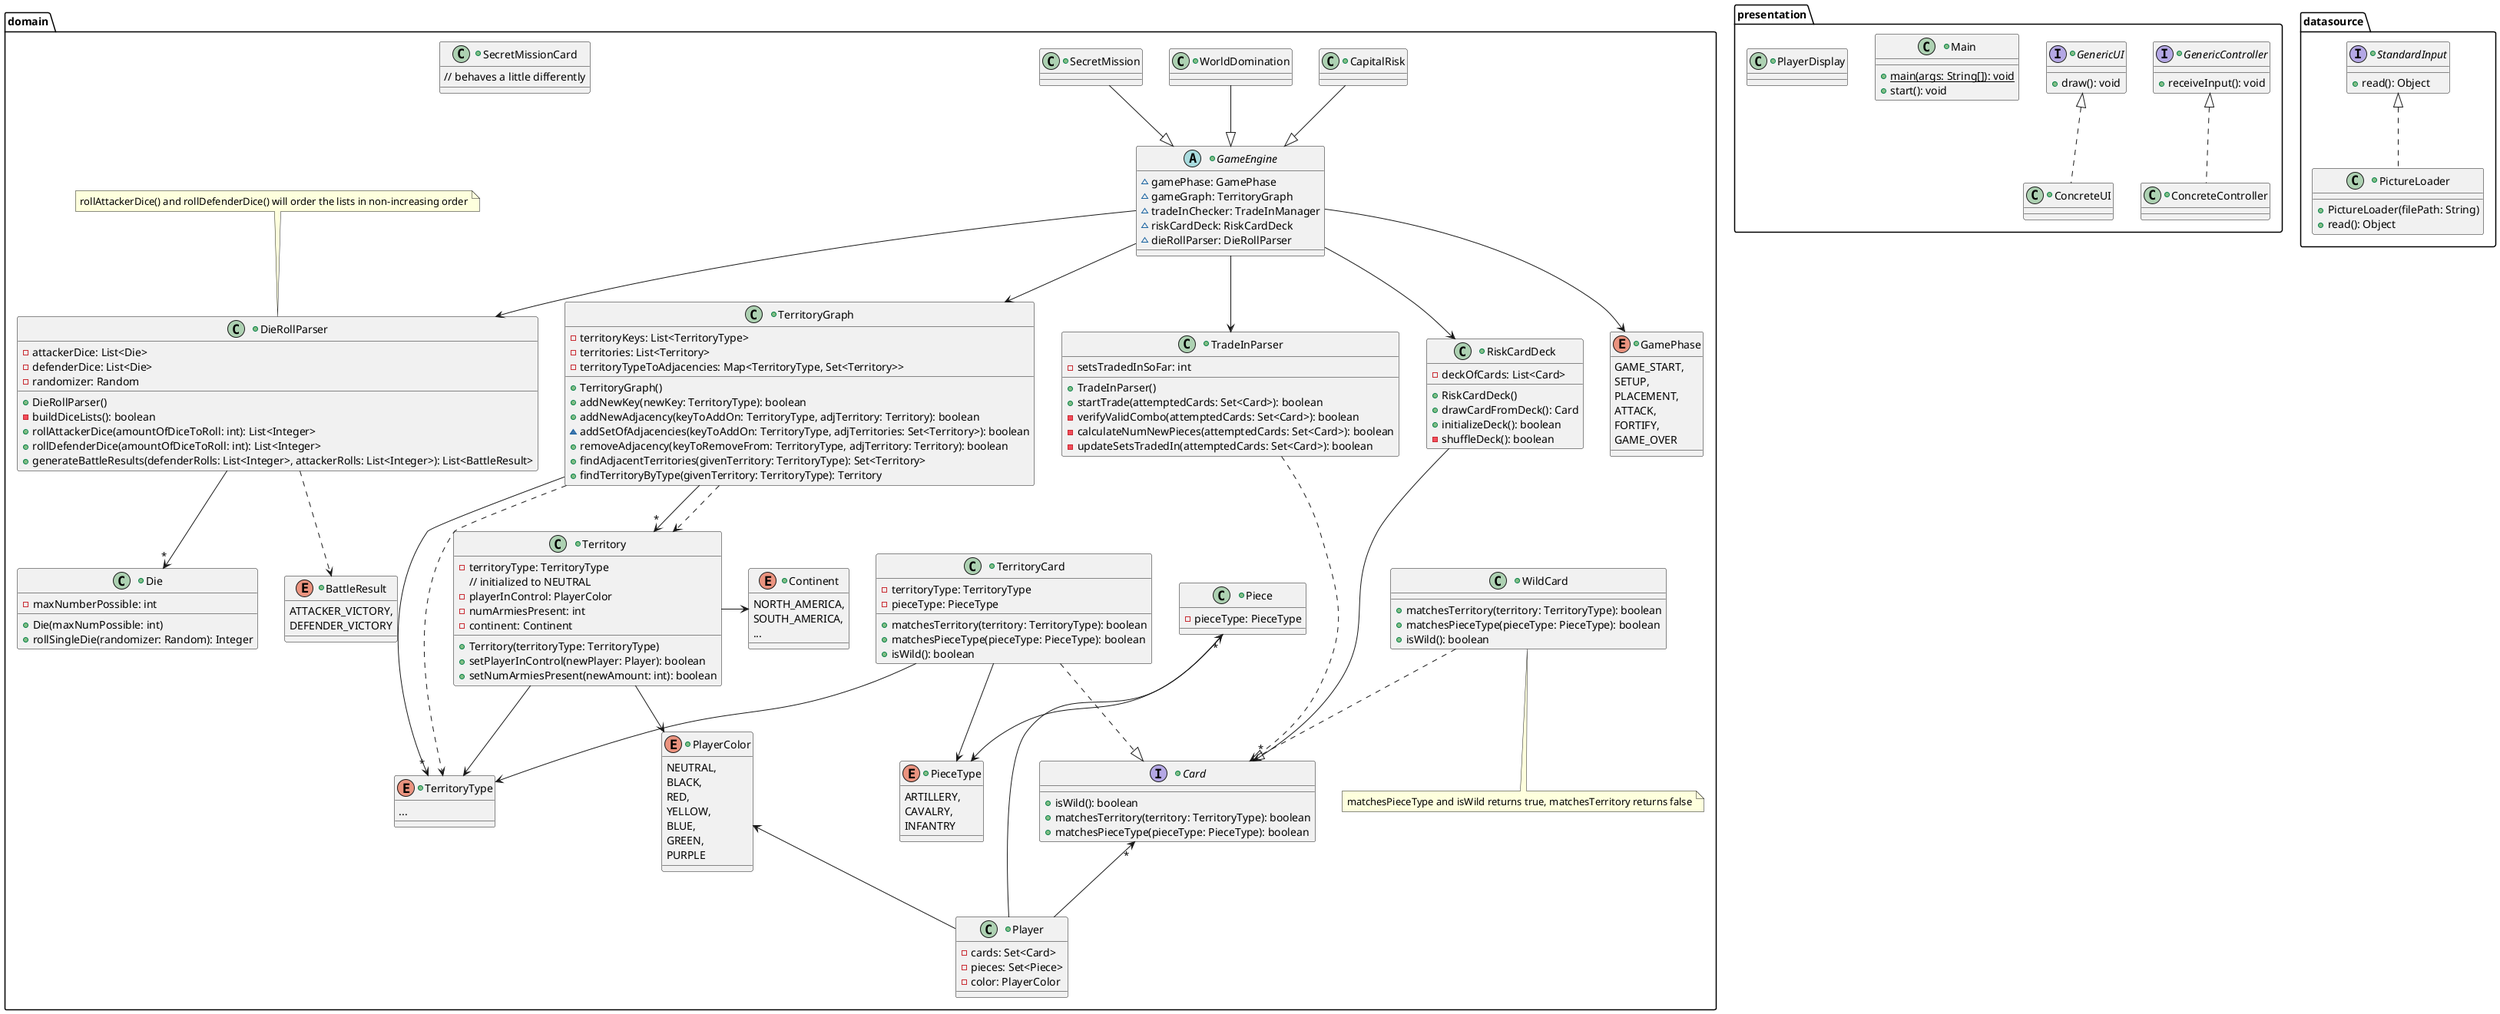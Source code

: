 @startuml RiskDesign

package presentation {
    +class Main {
        +{static} main(args: String[]): void
        +start(): void
    }

    +interface GenericUI {
        +draw(): void
    }

    +class ConcreteUI {

    }

    ConcreteUI .u.|> GenericUI

    +interface GenericController {
        +receiveInput(): void
    }

    +class ConcreteController {

    }

    ConcreteController .u.|> GenericController

    +class PlayerDisplay {

    }


}

package domain {
    +abstract class GameEngine {
        ~gamePhase: GamePhase
        ~gameGraph: TerritoryGraph
        ~tradeInChecker: TradeInManager
        ~riskCardDeck: RiskCardDeck
        ~dieRollParser: DieRollParser

    }

    +class WorldDomination {

    }

    +class SecretMission {

    }

    +class CapitalRisk {

    }

    +enum GamePhase {
        GAME_START,
        SETUP,
        PLACEMENT,
        ATTACK,
        FORTIFY,
        GAME_OVER
    }

    GameEngine --> GamePhase
    GameEngine --> TerritoryGraph
    GameEngine --> RiskCardDeck
    GameEngine --> TradeInParser
    GameEngine --> DieRollParser

    CapitalRisk --|> GameEngine
    SecretMission --|> GameEngine
    WorldDomination --|> GameEngine

    +class RiskCardDeck {
        -deckOfCards: List<Card>
        +RiskCardDeck()
        +drawCardFromDeck(): Card
        +initializeDeck(): boolean
        -shuffleDeck(): boolean
    }

    +class Die {
        -maxNumberPossible: int
        +Die(maxNumPossible: int)
        +rollSingleDie(randomizer: Random): Integer
    }

    +class DieRollParser {
        -attackerDice: List<Die>
        -defenderDice: List<Die>
        -randomizer: Random
        +DieRollParser()
        -buildDiceLists(): boolean
        +rollAttackerDice(amountOfDiceToRoll: int): List<Integer>
        +rollDefenderDice(amountOfDiceToRoll: int): List<Integer>
        +generateBattleResults(defenderRolls: List<Integer>, attackerRolls: List<Integer>): List<BattleResult>
    }

    DieRollParser --> "*" Die
    DieRollParser ..> BattleResult 

    note top of DieRollParser
        rollAttackerDice() and rollDefenderDice() will order the lists in non-increasing order
    end note

    +enum BattleResult {
        ATTACKER_VICTORY,
        DEFENDER_VICTORY
    }

    RiskCardDeck --> "*" Card

    +class TradeInParser {
        -setsTradedInSoFar: int
        +TradeInParser()
        +startTrade(attemptedCards: Set<Card>): boolean
        -verifyValidCombo(attemptedCards: Set<Card>): boolean
        -calculateNumNewPieces(attemptedCards: Set<Card>): boolean
        -updateSetsTradedIn(attemptedCards: Set<Card>): boolean
    }

    TradeInParser .d.> Card

    +class Player {
        -cards: Set<Card>
        -pieces: Set<Piece>
        -color: PlayerColor
    }

    Player -u-> "*" Piece
    Player -u-> "*" Card
    Player -u-> PlayerColor

    +class Piece {
        -pieceType: PieceType
    }

    +enum PieceType {
        ARTILLERY,
        CAVALRY,
        INFANTRY
    }

    Piece --> PieceType

    +interface Card {
        +isWild(): boolean
        +matchesTerritory(territory: TerritoryType): boolean
        +matchesPieceType(pieceType: PieceType): boolean
    }

    +class WildCard {
        +matchesTerritory(territory: TerritoryType): boolean
        +matchesPieceType(pieceType: PieceType): boolean
        +isWild(): boolean
    }

    note "matchesPieceType and isWild returns true, matchesTerritory returns false" as N1
    N1 .u. WildCard

    +class TerritoryCard {
        -territoryType: TerritoryType
        -pieceType: PieceType
        +matchesTerritory(territory: TerritoryType): boolean
        +matchesPieceType(pieceType: PieceType): boolean
        +isWild(): boolean
    }

    +class SecretMissionCard {
        // behaves a little differently        
    }

    TerritoryCard ..|> Card
    WildCard ..|> Card
    TerritoryCard --> PieceType
    TerritoryCard --> TerritoryType

    +enum TerritoryType {
        ...
    }

    +enum Continent {
        NORTH_AMERICA,
        SOUTH_AMERICA,
        ...
    }

    +class TerritoryGraph {
        -territoryKeys: List<TerritoryType>
        -territories: List<Territory>
        -territoryTypeToAdjacencies: Map<TerritoryType, Set<Territory>>
        +TerritoryGraph()
        +addNewKey(newKey: TerritoryType): boolean
        +addNewAdjacency(keyToAddOn: TerritoryType, adjTerritory: Territory): boolean
        ~addSetOfAdjacencies(keyToAddOn: TerritoryType, adjTerritories: Set<Territory>): boolean
        +removeAdjacency(keyToRemoveFrom: TerritoryType, adjTerritory: Territory): boolean
        +findAdjacentTerritories(givenTerritory: TerritoryType): Set<Territory>
        +findTerritoryByType(givenTerritory: TerritoryType): Territory
    }

    TerritoryGraph --> "*" Territory
    TerritoryGraph --> "*" TerritoryType
    TerritoryGraph ..> Territory
    TerritoryGraph ..> TerritoryType

    +class Territory {
        -territoryType: TerritoryType
        // initialized to NEUTRAL
        -playerInControl: PlayerColor
        -numArmiesPresent: int
        -continent: Continent
        +Territory(territoryType: TerritoryType)
        +setPlayerInControl(newPlayer: Player): boolean 
        +setNumArmiesPresent(newAmount: int): boolean
    }

    Territory --> PlayerColor
    Territory --> TerritoryType
    Territory -> Continent

    +enum PlayerColor {
        NEUTRAL,
        BLACK,
        RED,
        YELLOW,
        BLUE,
        GREEN,
        PURPLE
    }


}

package datasource {
    +interface StandardInput {
        +read(): Object
    }

    +class PictureLoader {
        +PictureLoader(filePath: String)
        +read(): Object
    }

    PictureLoader .u.|> StandardInput
}

@enduml

